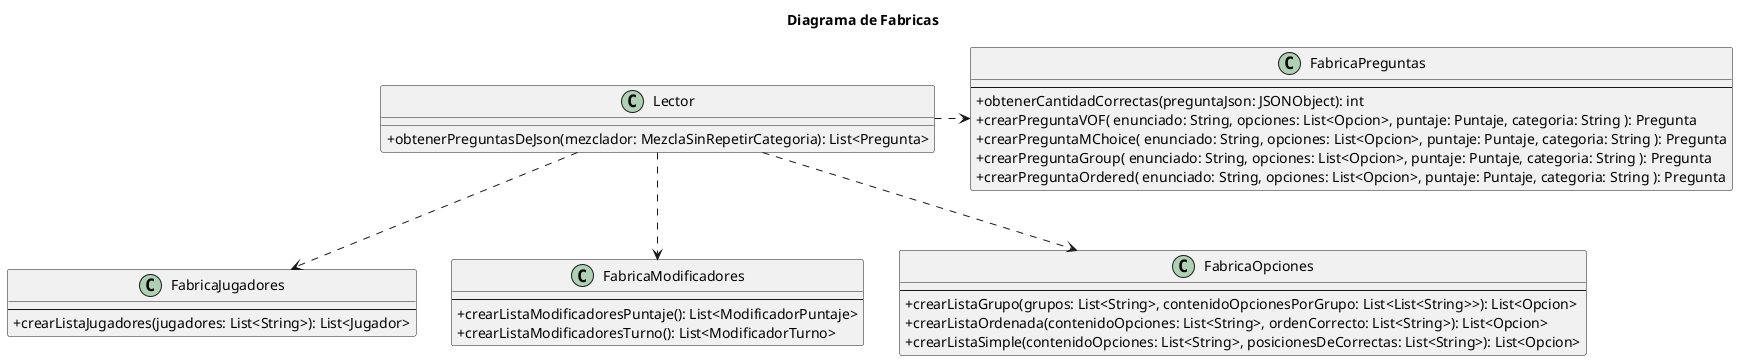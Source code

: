 @startuml
skinparam classAttributeIconSize 0

title Diagrama de Fabricas

class FabricaJugadores{
    ---
    + crearListaJugadores(jugadores: List<String>): List<Jugador>
}

class FabricaModificadores{
    ---
    + crearListaModificadoresPuntaje(): List<ModificadorPuntaje>
    + crearListaModificadoresTurno(): List<ModificadorTurno>
}

class FabricaOpciones{
    ---
    + crearListaGrupo(grupos: List<String>, contenidoOpcionesPorGrupo: List<List<String>>): List<Opcion>
    + crearListaOrdenada(contenidoOpciones: List<String>, ordenCorrecto: List<String>): List<Opcion>
    + crearListaSimple(contenidoOpciones: List<String>, posicionesDeCorrectas: List<String>): List<Opcion>
}

class FabricaPreguntas{
    ---
    + obtenerCantidadCorrectas(preguntaJson: JSONObject): int
    + crearPreguntaVOF( enunciado: String, opciones: List<Opcion>, puntaje: Puntaje, categoria: String ): Pregunta
    + crearPreguntaMChoice( enunciado: String, opciones: List<Opcion>, puntaje: Puntaje, categoria: String ): Pregunta
    + crearPreguntaGroup( enunciado: String, opciones: List<Opcion>, puntaje: Puntaje, categoria: String ): Pregunta
    + crearPreguntaOrdered( enunciado: String, opciones: List<Opcion>, puntaje: Puntaje, categoria: String ): Pregunta
}
class Lector {
    + obtenerPreguntasDeJson(mezclador: MezclaSinRepetirCategoria): List<Pregunta>
}

Lector ..>FabricaJugadores
Lector ..>FabricaModificadores
Lector ..> FabricaOpciones
Lector .>FabricaPreguntas

@enduml